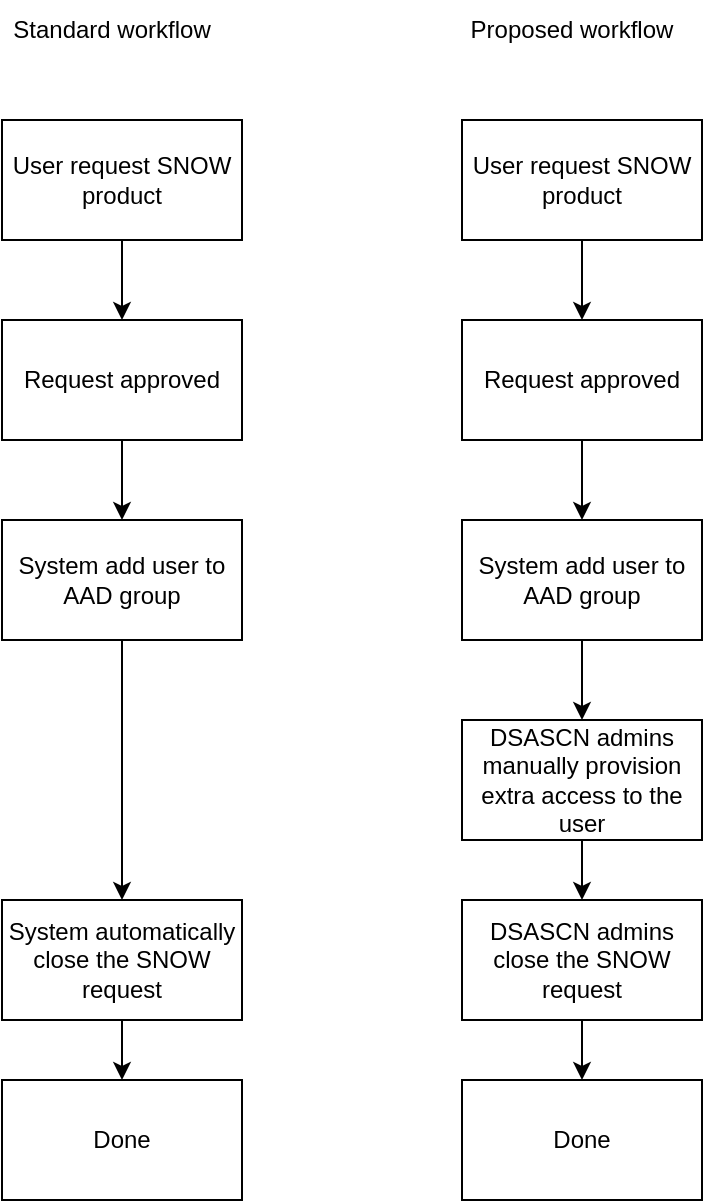 <mxfile version="20.3.6" type="github">
  <diagram id="5SCZTquEuE8icrOXm7QI" name="Page-1">
    <mxGraphModel dx="2078" dy="726" grid="1" gridSize="10" guides="1" tooltips="1" connect="1" arrows="1" fold="1" page="1" pageScale="1" pageWidth="850" pageHeight="1100" math="0" shadow="0">
      <root>
        <mxCell id="0" />
        <mxCell id="1" parent="0" />
        <mxCell id="Qa7QMn2NVvZZ57gqNTlT-3" value="" style="edgeStyle=orthogonalEdgeStyle;rounded=0;orthogonalLoop=1;jettySize=auto;html=1;" edge="1" parent="1" source="Qa7QMn2NVvZZ57gqNTlT-1" target="Qa7QMn2NVvZZ57gqNTlT-2">
          <mxGeometry relative="1" as="geometry" />
        </mxCell>
        <mxCell id="Qa7QMn2NVvZZ57gqNTlT-1" value="User request SNOW product" style="rounded=0;whiteSpace=wrap;html=1;" vertex="1" parent="1">
          <mxGeometry x="310" y="280" width="120" height="60" as="geometry" />
        </mxCell>
        <mxCell id="Qa7QMn2NVvZZ57gqNTlT-5" value="" style="edgeStyle=orthogonalEdgeStyle;rounded=0;orthogonalLoop=1;jettySize=auto;html=1;" edge="1" parent="1" source="Qa7QMn2NVvZZ57gqNTlT-2" target="Qa7QMn2NVvZZ57gqNTlT-4">
          <mxGeometry relative="1" as="geometry" />
        </mxCell>
        <mxCell id="Qa7QMn2NVvZZ57gqNTlT-2" value="Request approved" style="rounded=0;whiteSpace=wrap;html=1;" vertex="1" parent="1">
          <mxGeometry x="310" y="380" width="120" height="60" as="geometry" />
        </mxCell>
        <mxCell id="Qa7QMn2NVvZZ57gqNTlT-7" value="" style="edgeStyle=orthogonalEdgeStyle;rounded=0;orthogonalLoop=1;jettySize=auto;html=1;" edge="1" parent="1" source="Qa7QMn2NVvZZ57gqNTlT-4" target="Qa7QMn2NVvZZ57gqNTlT-6">
          <mxGeometry relative="1" as="geometry" />
        </mxCell>
        <mxCell id="Qa7QMn2NVvZZ57gqNTlT-4" value="System add user to AAD group" style="rounded=0;whiteSpace=wrap;html=1;" vertex="1" parent="1">
          <mxGeometry x="310" y="480" width="120" height="60" as="geometry" />
        </mxCell>
        <mxCell id="Qa7QMn2NVvZZ57gqNTlT-9" value="" style="edgeStyle=orthogonalEdgeStyle;rounded=0;orthogonalLoop=1;jettySize=auto;html=1;" edge="1" parent="1" source="Qa7QMn2NVvZZ57gqNTlT-6" target="Qa7QMn2NVvZZ57gqNTlT-8">
          <mxGeometry relative="1" as="geometry" />
        </mxCell>
        <mxCell id="Qa7QMn2NVvZZ57gqNTlT-6" value="DSASCN admins manually provision extra access to the user" style="rounded=0;whiteSpace=wrap;html=1;" vertex="1" parent="1">
          <mxGeometry x="310" y="580" width="120" height="60" as="geometry" />
        </mxCell>
        <mxCell id="Qa7QMn2NVvZZ57gqNTlT-11" value="" style="edgeStyle=orthogonalEdgeStyle;rounded=0;orthogonalLoop=1;jettySize=auto;html=1;" edge="1" parent="1" source="Qa7QMn2NVvZZ57gqNTlT-8" target="Qa7QMn2NVvZZ57gqNTlT-10">
          <mxGeometry relative="1" as="geometry" />
        </mxCell>
        <mxCell id="Qa7QMn2NVvZZ57gqNTlT-8" value="DSASCN admins close the SNOW request" style="rounded=0;whiteSpace=wrap;html=1;" vertex="1" parent="1">
          <mxGeometry x="310" y="670" width="120" height="60" as="geometry" />
        </mxCell>
        <mxCell id="Qa7QMn2NVvZZ57gqNTlT-10" value="Done" style="rounded=0;whiteSpace=wrap;html=1;" vertex="1" parent="1">
          <mxGeometry x="310" y="760" width="120" height="60" as="geometry" />
        </mxCell>
        <mxCell id="Qa7QMn2NVvZZ57gqNTlT-13" value="" style="edgeStyle=orthogonalEdgeStyle;rounded=0;orthogonalLoop=1;jettySize=auto;html=1;" edge="1" parent="1" source="Qa7QMn2NVvZZ57gqNTlT-14" target="Qa7QMn2NVvZZ57gqNTlT-16">
          <mxGeometry relative="1" as="geometry" />
        </mxCell>
        <mxCell id="Qa7QMn2NVvZZ57gqNTlT-14" value="User request SNOW product" style="rounded=0;whiteSpace=wrap;html=1;" vertex="1" parent="1">
          <mxGeometry x="80" y="280" width="120" height="60" as="geometry" />
        </mxCell>
        <mxCell id="Qa7QMn2NVvZZ57gqNTlT-15" value="" style="edgeStyle=orthogonalEdgeStyle;rounded=0;orthogonalLoop=1;jettySize=auto;html=1;" edge="1" parent="1" source="Qa7QMn2NVvZZ57gqNTlT-16" target="Qa7QMn2NVvZZ57gqNTlT-18">
          <mxGeometry relative="1" as="geometry" />
        </mxCell>
        <mxCell id="Qa7QMn2NVvZZ57gqNTlT-16" value="Request approved" style="rounded=0;whiteSpace=wrap;html=1;" vertex="1" parent="1">
          <mxGeometry x="80" y="380" width="120" height="60" as="geometry" />
        </mxCell>
        <mxCell id="Qa7QMn2NVvZZ57gqNTlT-17" value="" style="edgeStyle=orthogonalEdgeStyle;rounded=0;orthogonalLoop=1;jettySize=auto;html=1;entryX=0.5;entryY=0;entryDx=0;entryDy=0;" edge="1" parent="1" source="Qa7QMn2NVvZZ57gqNTlT-18" target="Qa7QMn2NVvZZ57gqNTlT-22">
          <mxGeometry relative="1" as="geometry">
            <mxPoint x="140" y="580" as="targetPoint" />
          </mxGeometry>
        </mxCell>
        <mxCell id="Qa7QMn2NVvZZ57gqNTlT-18" value="System add user to AAD group" style="rounded=0;whiteSpace=wrap;html=1;" vertex="1" parent="1">
          <mxGeometry x="80" y="480" width="120" height="60" as="geometry" />
        </mxCell>
        <mxCell id="Qa7QMn2NVvZZ57gqNTlT-21" value="" style="edgeStyle=orthogonalEdgeStyle;rounded=0;orthogonalLoop=1;jettySize=auto;html=1;" edge="1" parent="1" source="Qa7QMn2NVvZZ57gqNTlT-22" target="Qa7QMn2NVvZZ57gqNTlT-23">
          <mxGeometry relative="1" as="geometry" />
        </mxCell>
        <mxCell id="Qa7QMn2NVvZZ57gqNTlT-22" value="System automatically close the SNOW request" style="rounded=0;whiteSpace=wrap;html=1;" vertex="1" parent="1">
          <mxGeometry x="80" y="670" width="120" height="60" as="geometry" />
        </mxCell>
        <mxCell id="Qa7QMn2NVvZZ57gqNTlT-23" value="Done" style="rounded=0;whiteSpace=wrap;html=1;" vertex="1" parent="1">
          <mxGeometry x="80" y="760" width="120" height="60" as="geometry" />
        </mxCell>
        <mxCell id="Qa7QMn2NVvZZ57gqNTlT-24" value="Standard workflow" style="text;html=1;strokeColor=none;fillColor=none;align=center;verticalAlign=middle;whiteSpace=wrap;rounded=0;" vertex="1" parent="1">
          <mxGeometry x="80" y="220" width="110" height="30" as="geometry" />
        </mxCell>
        <mxCell id="Qa7QMn2NVvZZ57gqNTlT-25" value="Proposed workflow" style="text;html=1;strokeColor=none;fillColor=none;align=center;verticalAlign=middle;whiteSpace=wrap;rounded=0;" vertex="1" parent="1">
          <mxGeometry x="310" y="220" width="110" height="30" as="geometry" />
        </mxCell>
      </root>
    </mxGraphModel>
  </diagram>
</mxfile>
